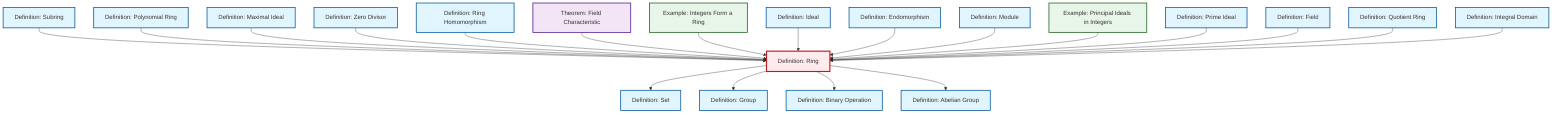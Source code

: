 graph TD
    classDef definition fill:#e1f5fe,stroke:#01579b,stroke-width:2px
    classDef theorem fill:#f3e5f5,stroke:#4a148c,stroke-width:2px
    classDef axiom fill:#fff3e0,stroke:#e65100,stroke-width:2px
    classDef example fill:#e8f5e9,stroke:#1b5e20,stroke-width:2px
    classDef current fill:#ffebee,stroke:#b71c1c,stroke-width:3px
    def-set["Definition: Set"]:::definition
    thm-field-characteristic["Theorem: Field Characteristic"]:::theorem
    def-integral-domain["Definition: Integral Domain"]:::definition
    def-maximal-ideal["Definition: Maximal Ideal"]:::definition
    def-abelian-group["Definition: Abelian Group"]:::definition
    def-endomorphism["Definition: Endomorphism"]:::definition
    ex-integers-ring["Example: Integers Form a Ring"]:::example
    def-binary-operation["Definition: Binary Operation"]:::definition
    def-ring-homomorphism["Definition: Ring Homomorphism"]:::definition
    def-group["Definition: Group"]:::definition
    def-prime-ideal["Definition: Prime Ideal"]:::definition
    def-module["Definition: Module"]:::definition
    def-quotient-ring["Definition: Quotient Ring"]:::definition
    ex-principal-ideal["Example: Principal Ideals in Integers"]:::example
    def-field["Definition: Field"]:::definition
    def-polynomial-ring["Definition: Polynomial Ring"]:::definition
    def-subring["Definition: Subring"]:::definition
    def-ring["Definition: Ring"]:::definition
    def-ideal["Definition: Ideal"]:::definition
    def-zero-divisor["Definition: Zero Divisor"]:::definition
    def-subring --> def-ring
    def-polynomial-ring --> def-ring
    def-maximal-ideal --> def-ring
    def-ring --> def-set
    def-zero-divisor --> def-ring
    def-ring-homomorphism --> def-ring
    def-ring --> def-group
    thm-field-characteristic --> def-ring
    ex-integers-ring --> def-ring
    def-ideal --> def-ring
    def-endomorphism --> def-ring
    def-module --> def-ring
    def-ring --> def-binary-operation
    def-ring --> def-abelian-group
    ex-principal-ideal --> def-ring
    def-prime-ideal --> def-ring
    def-field --> def-ring
    def-quotient-ring --> def-ring
    def-integral-domain --> def-ring
    class def-ring current